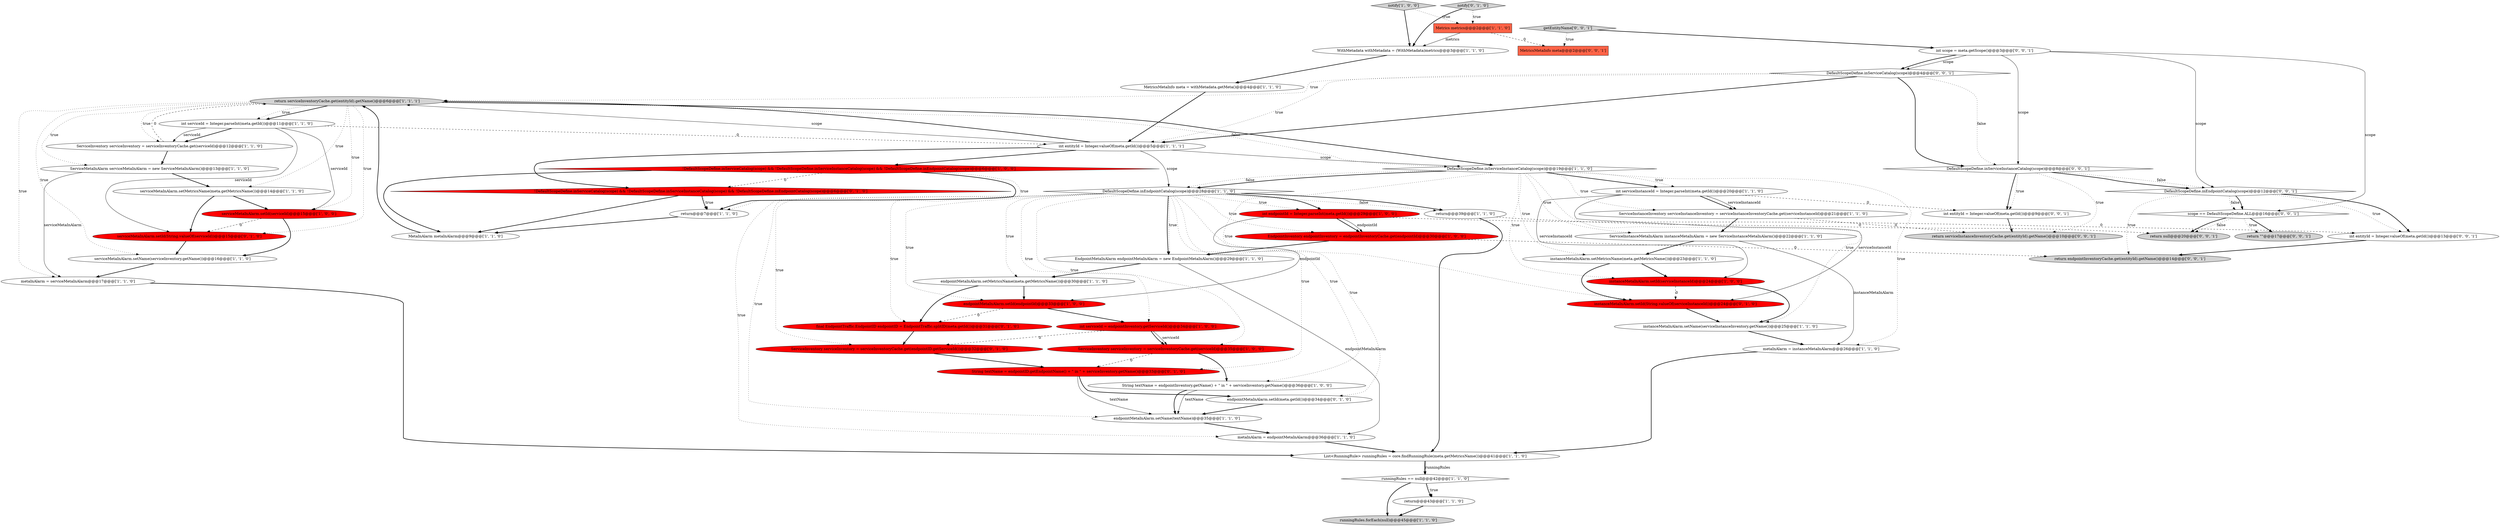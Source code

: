 digraph {
44 [style = filled, label = "ServiceInventory serviceInventory = serviceInventoryCache.get(endpointID.getServiceId())@@@32@@@['0', '1', '0']", fillcolor = red, shape = ellipse image = "AAA1AAABBB2BBB"];
13 [style = filled, label = "serviceMetaInAlarm.setMetricsName(meta.getMetricsName())@@@14@@@['1', '1', '0']", fillcolor = white, shape = ellipse image = "AAA0AAABBB1BBB"];
26 [style = filled, label = "return@@@39@@@['1', '1', '0']", fillcolor = white, shape = ellipse image = "AAA0AAABBB1BBB"];
33 [style = filled, label = "runningRules.forEach(null)@@@45@@@['1', '1', '0']", fillcolor = lightgray, shape = ellipse image = "AAA0AAABBB1BBB"];
37 [style = filled, label = "endpointMetaInAlarm.setName(textName)@@@35@@@['1', '1', '0']", fillcolor = white, shape = ellipse image = "AAA0AAABBB1BBB"];
59 [style = filled, label = "scope == DefaultScopeDefine.ALL@@@16@@@['0', '0', '1']", fillcolor = white, shape = diamond image = "AAA0AAABBB3BBB"];
2 [style = filled, label = "serviceMetaInAlarm.setName(serviceInventory.getName())@@@16@@@['1', '1', '0']", fillcolor = white, shape = ellipse image = "AAA0AAABBB1BBB"];
27 [style = filled, label = "Metrics metrics@@@2@@@['1', '1', '0']", fillcolor = tomato, shape = box image = "AAA0AAABBB1BBB"];
45 [style = filled, label = "String textName = endpointID.getEndpointName() + \" in \" + serviceInventory.getName()@@@33@@@['0', '1', '0']", fillcolor = red, shape = ellipse image = "AAA1AAABBB2BBB"];
17 [style = filled, label = "metaInAlarm = endpointMetaInAlarm@@@36@@@['1', '1', '0']", fillcolor = white, shape = ellipse image = "AAA0AAABBB1BBB"];
50 [style = filled, label = "return endpointInventoryCache.get(entityId).getName()@@@14@@@['0', '0', '1']", fillcolor = lightgray, shape = ellipse image = "AAA0AAABBB3BBB"];
22 [style = filled, label = "metaInAlarm = serviceMetaInAlarm@@@17@@@['1', '1', '0']", fillcolor = white, shape = ellipse image = "AAA0AAABBB1BBB"];
24 [style = filled, label = "serviceMetaInAlarm.setId(serviceId)@@@15@@@['1', '0', '0']", fillcolor = red, shape = ellipse image = "AAA1AAABBB1BBB"];
25 [style = filled, label = "endpointMetaInAlarm.setMetricsName(meta.getMetricsName())@@@30@@@['1', '1', '0']", fillcolor = white, shape = ellipse image = "AAA0AAABBB1BBB"];
31 [style = filled, label = "int serviceId = Integer.parseInt(meta.getId())@@@11@@@['1', '1', '0']", fillcolor = white, shape = ellipse image = "AAA0AAABBB1BBB"];
16 [style = filled, label = "endpointMetaInAlarm.setId(endpointId)@@@33@@@['1', '0', '0']", fillcolor = red, shape = ellipse image = "AAA1AAABBB1BBB"];
5 [style = filled, label = "ServiceInstanceInventory serviceInstanceInventory = serviceInstanceInventoryCache.get(serviceInstanceId)@@@21@@@['1', '1', '0']", fillcolor = white, shape = ellipse image = "AAA0AAABBB1BBB"];
39 [style = filled, label = "ServiceInventory serviceInventory = serviceInventoryCache.get(serviceId)@@@12@@@['1', '1', '0']", fillcolor = white, shape = ellipse image = "AAA0AAABBB1BBB"];
55 [style = filled, label = "int entityId = Integer.valueOf(meta.getId())@@@13@@@['0', '0', '1']", fillcolor = white, shape = ellipse image = "AAA0AAABBB3BBB"];
28 [style = filled, label = "return serviceInventoryCache.get(entityId).getName()@@@6@@@['1', '1', '1']", fillcolor = lightgray, shape = ellipse image = "AAA0AAABBB1BBB"];
49 [style = filled, label = "int entityId = Integer.valueOf(meta.getId())@@@9@@@['0', '0', '1']", fillcolor = white, shape = ellipse image = "AAA0AAABBB3BBB"];
52 [style = filled, label = "getEntityName['0', '0', '1']", fillcolor = lightgray, shape = diamond image = "AAA0AAABBB3BBB"];
30 [style = filled, label = "String textName = endpointInventory.getName() + \" in \" + serviceInventory.getName()@@@36@@@['1', '0', '0']", fillcolor = white, shape = ellipse image = "AAA0AAABBB1BBB"];
42 [style = filled, label = "instanceMetaInAlarm.setId(String.valueOf(serviceInstanceId))@@@24@@@['0', '1', '0']", fillcolor = red, shape = ellipse image = "AAA1AAABBB2BBB"];
54 [style = filled, label = "MetricsMetaInfo meta@@@2@@@['0', '0', '1']", fillcolor = tomato, shape = box image = "AAA0AAABBB3BBB"];
4 [style = filled, label = "EndpointMetaInAlarm endpointMetaInAlarm = new EndpointMetaInAlarm()@@@29@@@['1', '1', '0']", fillcolor = white, shape = ellipse image = "AAA0AAABBB1BBB"];
10 [style = filled, label = "notify['1', '0', '0']", fillcolor = lightgray, shape = diamond image = "AAA0AAABBB1BBB"];
57 [style = filled, label = "DefaultScopeDefine.inServiceCatalog(scope)@@@4@@@['0', '0', '1']", fillcolor = white, shape = diamond image = "AAA0AAABBB3BBB"];
15 [style = filled, label = "int entityId = Integer.valueOf(meta.getId())@@@5@@@['1', '1', '1']", fillcolor = white, shape = ellipse image = "AAA0AAABBB1BBB"];
29 [style = filled, label = "DefaultScopeDefine.inServiceInstanceCatalog(scope)@@@19@@@['1', '1', '0']", fillcolor = white, shape = diamond image = "AAA0AAABBB1BBB"];
41 [style = filled, label = "endpointMetaInAlarm.setId(meta.getId())@@@34@@@['0', '1', '0']", fillcolor = white, shape = ellipse image = "AAA0AAABBB2BBB"];
51 [style = filled, label = "return \"\"@@@17@@@['0', '0', '1']", fillcolor = lightgray, shape = ellipse image = "AAA0AAABBB3BBB"];
6 [style = filled, label = "instanceMetaInAlarm.setMetricsName(meta.getMetricsName())@@@23@@@['1', '1', '0']", fillcolor = white, shape = ellipse image = "AAA0AAABBB1BBB"];
9 [style = filled, label = "ServiceMetaInAlarm serviceMetaInAlarm = new ServiceMetaInAlarm()@@@13@@@['1', '1', '0']", fillcolor = white, shape = ellipse image = "AAA0AAABBB1BBB"];
35 [style = filled, label = "MetricsMetaInfo meta = withMetadata.getMeta()@@@4@@@['1', '1', '0']", fillcolor = white, shape = ellipse image = "AAA0AAABBB1BBB"];
60 [style = filled, label = "int scope = meta.getScope()@@@3@@@['0', '0', '1']", fillcolor = white, shape = ellipse image = "AAA0AAABBB3BBB"];
8 [style = filled, label = "metaInAlarm = instanceMetaInAlarm@@@26@@@['1', '1', '0']", fillcolor = white, shape = ellipse image = "AAA0AAABBB1BBB"];
58 [style = filled, label = "DefaultScopeDefine.inServiceInstanceCatalog(scope)@@@8@@@['0', '0', '1']", fillcolor = white, shape = diamond image = "AAA0AAABBB3BBB"];
20 [style = filled, label = "WithMetadata withMetadata = (WithMetadata)metrics@@@3@@@['1', '1', '0']", fillcolor = white, shape = ellipse image = "AAA0AAABBB1BBB"];
19 [style = filled, label = "instanceMetaInAlarm.setName(serviceInstanceInventory.getName())@@@25@@@['1', '1', '0']", fillcolor = white, shape = ellipse image = "AAA0AAABBB1BBB"];
32 [style = filled, label = "instanceMetaInAlarm.setId(serviceInstanceId)@@@24@@@['1', '0', '0']", fillcolor = red, shape = ellipse image = "AAA1AAABBB1BBB"];
34 [style = filled, label = "!DefaultScopeDefine.inServiceCatalog(scope) && !DefaultScopeDefine.inServiceInstanceCatalog(scope) && !DefaultScopeDefine.inEndpointCatalog(scope)@@@6@@@['1', '0', '0']", fillcolor = red, shape = diamond image = "AAA1AAABBB1BBB"];
43 [style = filled, label = "serviceMetaInAlarm.setId(String.valueOf(serviceId))@@@15@@@['0', '1', '0']", fillcolor = red, shape = ellipse image = "AAA1AAABBB2BBB"];
48 [style = filled, label = "DefaultScopeDefine.inEndpointCatalog(scope)@@@12@@@['0', '0', '1']", fillcolor = white, shape = diamond image = "AAA0AAABBB3BBB"];
56 [style = filled, label = "return null@@@20@@@['0', '0', '1']", fillcolor = lightgray, shape = ellipse image = "AAA0AAABBB3BBB"];
1 [style = filled, label = "int serviceId = endpointInventory.getServiceId()@@@34@@@['1', '0', '0']", fillcolor = red, shape = ellipse image = "AAA1AAABBB1BBB"];
21 [style = filled, label = "ServiceInstanceMetaInAlarm instanceMetaInAlarm = new ServiceInstanceMetaInAlarm()@@@22@@@['1', '1', '0']", fillcolor = white, shape = ellipse image = "AAA0AAABBB1BBB"];
7 [style = filled, label = "runningRules == null@@@42@@@['1', '1', '0']", fillcolor = white, shape = diamond image = "AAA0AAABBB1BBB"];
11 [style = filled, label = "EndpointInventory endpointInventory = endpointInventoryCache.get(endpointId)@@@30@@@['1', '0', '0']", fillcolor = red, shape = ellipse image = "AAA1AAABBB1BBB"];
3 [style = filled, label = "int serviceInstanceId = Integer.parseInt(meta.getId())@@@20@@@['1', '1', '0']", fillcolor = white, shape = ellipse image = "AAA0AAABBB1BBB"];
23 [style = filled, label = "ServiceInventory serviceInventory = serviceInventoryCache.get(serviceId)@@@35@@@['1', '0', '0']", fillcolor = red, shape = ellipse image = "AAA1AAABBB1BBB"];
36 [style = filled, label = "MetaInAlarm metaInAlarm@@@9@@@['1', '1', '0']", fillcolor = white, shape = ellipse image = "AAA0AAABBB1BBB"];
46 [style = filled, label = "notify['0', '1', '0']", fillcolor = lightgray, shape = diamond image = "AAA0AAABBB2BBB"];
53 [style = filled, label = "return serviceInstanceInventoryCache.get(entityId).getName()@@@10@@@['0', '0', '1']", fillcolor = lightgray, shape = ellipse image = "AAA0AAABBB3BBB"];
0 [style = filled, label = "DefaultScopeDefine.inEndpointCatalog(scope)@@@28@@@['1', '1', '0']", fillcolor = white, shape = diamond image = "AAA0AAABBB1BBB"];
14 [style = filled, label = "int endpointId = Integer.parseInt(meta.getId())@@@29@@@['1', '0', '0']", fillcolor = red, shape = ellipse image = "AAA1AAABBB1BBB"];
40 [style = filled, label = "final EndpointTraffic.EndpointID endpointID = EndpointTraffic.splitID(meta.getId())@@@31@@@['0', '1', '0']", fillcolor = red, shape = ellipse image = "AAA1AAABBB2BBB"];
18 [style = filled, label = "return@@@7@@@['1', '1', '0']", fillcolor = white, shape = ellipse image = "AAA0AAABBB1BBB"];
47 [style = filled, label = "!DefaultScopeDefine.inServiceCatalog(scope) && !DefaultScopeDefine.inServiceInstanceCatalog(scope) && !DefaultScopeDefine.inEndpointCatalog(scope)@@@6@@@['0', '1', '0']", fillcolor = red, shape = diamond image = "AAA1AAABBB2BBB"];
12 [style = filled, label = "return@@@43@@@['1', '1', '0']", fillcolor = white, shape = ellipse image = "AAA0AAABBB1BBB"];
38 [style = filled, label = "List<RunningRule> runningRules = core.findRunningRule(meta.getMetricsName())@@@41@@@['1', '1', '0']", fillcolor = white, shape = ellipse image = "AAA0AAABBB1BBB"];
57->58 [style = dotted, label="false"];
4->25 [style = bold, label=""];
39->9 [style = bold, label=""];
48->59 [style = dotted, label="false"];
29->5 [style = dotted, label="true"];
29->0 [style = bold, label=""];
59->51 [style = bold, label=""];
34->18 [style = bold, label=""];
36->28 [style = bold, label=""];
27->54 [style = dashed, label="0"];
3->32 [style = solid, label="serviceInstanceId"];
57->58 [style = bold, label=""];
59->56 [style = dotted, label="false"];
26->56 [style = dashed, label="0"];
0->25 [style = dotted, label="true"];
1->44 [style = dashed, label="0"];
1->23 [style = bold, label=""];
29->8 [style = dotted, label="true"];
17->38 [style = bold, label=""];
57->15 [style = dotted, label="true"];
3->5 [style = bold, label=""];
0->14 [style = bold, label=""];
52->60 [style = bold, label=""];
24->43 [style = dashed, label="0"];
14->16 [style = solid, label="endpointId"];
38->7 [style = bold, label=""];
45->37 [style = solid, label="textName"];
9->22 [style = solid, label="serviceMetaInAlarm"];
60->57 [style = solid, label="scope"];
3->42 [style = solid, label="serviceInstanceId"];
28->13 [style = dotted, label="true"];
0->11 [style = dotted, label="true"];
14->11 [style = bold, label=""];
15->29 [style = solid, label="scope"];
25->40 [style = bold, label=""];
42->19 [style = bold, label=""];
6->32 [style = bold, label=""];
45->41 [style = bold, label=""];
0->44 [style = dotted, label="true"];
0->45 [style = dotted, label="true"];
28->29 [style = dotted, label="false"];
23->30 [style = bold, label=""];
15->34 [style = bold, label=""];
58->53 [style = dotted, label="true"];
34->18 [style = dotted, label="true"];
48->55 [style = dotted, label="true"];
41->37 [style = bold, label=""];
28->2 [style = dotted, label="true"];
15->0 [style = solid, label="scope"];
60->48 [style = solid, label="scope"];
8->38 [style = bold, label=""];
7->12 [style = dotted, label="true"];
59->51 [style = dotted, label="true"];
14->11 [style = solid, label="endpointId"];
5->21 [style = bold, label=""];
7->33 [style = bold, label=""];
22->38 [style = bold, label=""];
60->57 [style = bold, label=""];
29->0 [style = dotted, label="false"];
3->5 [style = solid, label="serviceInstanceId"];
28->24 [style = dotted, label="true"];
60->58 [style = solid, label="scope"];
13->43 [style = bold, label=""];
48->55 [style = bold, label=""];
31->24 [style = solid, label="serviceId"];
34->36 [style = bold, label=""];
0->37 [style = dotted, label="true"];
28->9 [style = dotted, label="true"];
12->33 [style = bold, label=""];
38->7 [style = solid, label="runningRules"];
46->20 [style = bold, label=""];
29->21 [style = dotted, label="true"];
0->14 [style = dotted, label="true"];
15->47 [style = bold, label=""];
59->56 [style = bold, label=""];
44->45 [style = bold, label=""];
0->41 [style = dotted, label="true"];
58->48 [style = dotted, label="false"];
47->36 [style = bold, label=""];
29->32 [style = dotted, label="true"];
16->40 [style = dashed, label="0"];
1->23 [style = solid, label="serviceId"];
29->19 [style = dotted, label="true"];
60->59 [style = solid, label="scope"];
28->29 [style = bold, label=""];
29->6 [style = dotted, label="true"];
13->24 [style = bold, label=""];
35->15 [style = bold, label=""];
47->18 [style = bold, label=""];
57->28 [style = dotted, label="true"];
28->31 [style = bold, label=""];
11->4 [style = bold, label=""];
0->4 [style = dotted, label="true"];
6->42 [style = bold, label=""];
43->2 [style = bold, label=""];
32->19 [style = bold, label=""];
25->16 [style = bold, label=""];
58->49 [style = bold, label=""];
0->30 [style = dotted, label="true"];
31->43 [style = solid, label="serviceId"];
21->8 [style = solid, label="instanceMetaInAlarm"];
4->17 [style = solid, label="endpointMetaInAlarm"];
58->48 [style = bold, label=""];
58->49 [style = dotted, label="true"];
16->1 [style = bold, label=""];
15->28 [style = bold, label=""];
57->15 [style = bold, label=""];
14->55 [style = dashed, label="0"];
28->22 [style = dotted, label="true"];
39->28 [style = dashed, label="0"];
28->43 [style = dotted, label="true"];
47->18 [style = dotted, label="true"];
55->50 [style = bold, label=""];
0->23 [style = dotted, label="true"];
31->39 [style = bold, label=""];
0->16 [style = dotted, label="true"];
52->54 [style = dotted, label="true"];
29->3 [style = dotted, label="true"];
40->44 [style = bold, label=""];
0->1 [style = dotted, label="true"];
48->59 [style = bold, label=""];
0->40 [style = dotted, label="true"];
28->31 [style = dotted, label="true"];
10->20 [style = bold, label=""];
0->26 [style = dotted, label="false"];
0->26 [style = bold, label=""];
24->2 [style = bold, label=""];
48->50 [style = dotted, label="true"];
21->6 [style = bold, label=""];
7->12 [style = bold, label=""];
15->28 [style = solid, label="scope"];
29->3 [style = bold, label=""];
37->17 [style = bold, label=""];
11->50 [style = dashed, label="0"];
23->45 [style = dashed, label="0"];
34->47 [style = dashed, label="0"];
18->36 [style = bold, label=""];
30->37 [style = bold, label=""];
27->20 [style = solid, label="metrics"];
31->15 [style = dashed, label="0"];
46->27 [style = dotted, label="true"];
19->8 [style = bold, label=""];
5->53 [style = dashed, label="0"];
49->53 [style = bold, label=""];
26->38 [style = bold, label=""];
0->4 [style = bold, label=""];
3->49 [style = dashed, label="0"];
32->42 [style = dashed, label="0"];
0->17 [style = dotted, label="true"];
29->42 [style = dotted, label="true"];
10->27 [style = dotted, label="true"];
31->39 [style = solid, label="serviceId"];
20->35 [style = bold, label=""];
30->37 [style = solid, label="textName"];
2->22 [style = bold, label=""];
28->39 [style = dotted, label="true"];
9->13 [style = bold, label=""];
}
